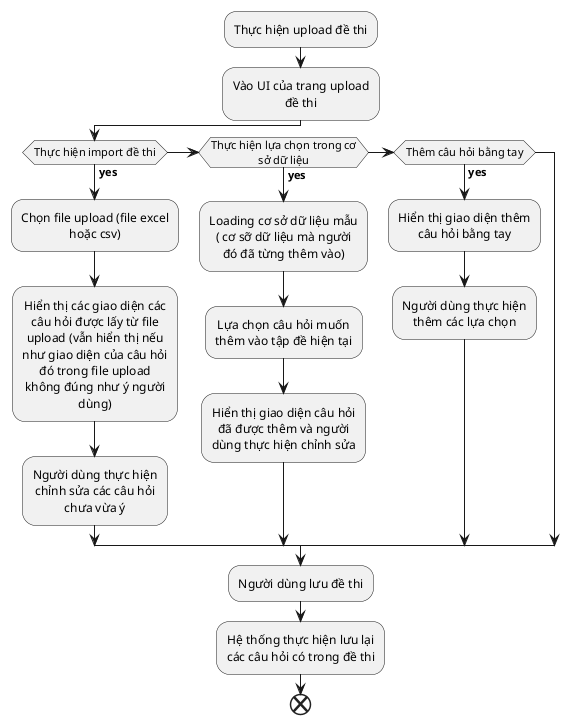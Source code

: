 @startuml
skinparam defaultTextAlignment center
skinparam wrapWidth 150 

:Thực hiện upload đề thi;
:Vào UI của trang upload đề thi;
if (Thực hiện import đề thi) then (**yes**)
    :Chọn file upload (file excel hoặc csv);
    :Hiển thị các giao diện các câu hỏi được lấy từ file upload (vẫn hiển thị nếu như giao diện của câu hỏi đó trong file upload không đúng như ý người dùng);
    :Người dùng thực hiện chỉnh sửa các câu hỏi chưa vừa ý;
elseif (Thực hiện lựa chọn trong cơ sở dữ liệu) then (**yes**) 
    :Loading cơ sở dữ liệu mẫu ( cơ sỡ dữ liệu mà người đó đã từng thêm vào);
    :Lựa chọn câu hỏi muốn thêm vào tập đề hiện tại;
    :Hiển thị giao diện câu hỏi đã được thêm và người dùng thực hiện chỉnh sửa;
elseif (Thêm câu hỏi bằng tay) then (**yes**) 
    :Hiển thị giao diện thêm câu hỏi bằng tay;
    :Người dùng thực hiện thêm các lựa chọn;
endif
:Người dùng lưu đề thi;
:Hệ thống thực hiện lưu lại các câu hỏi có trong đề thi;
end

@enduml